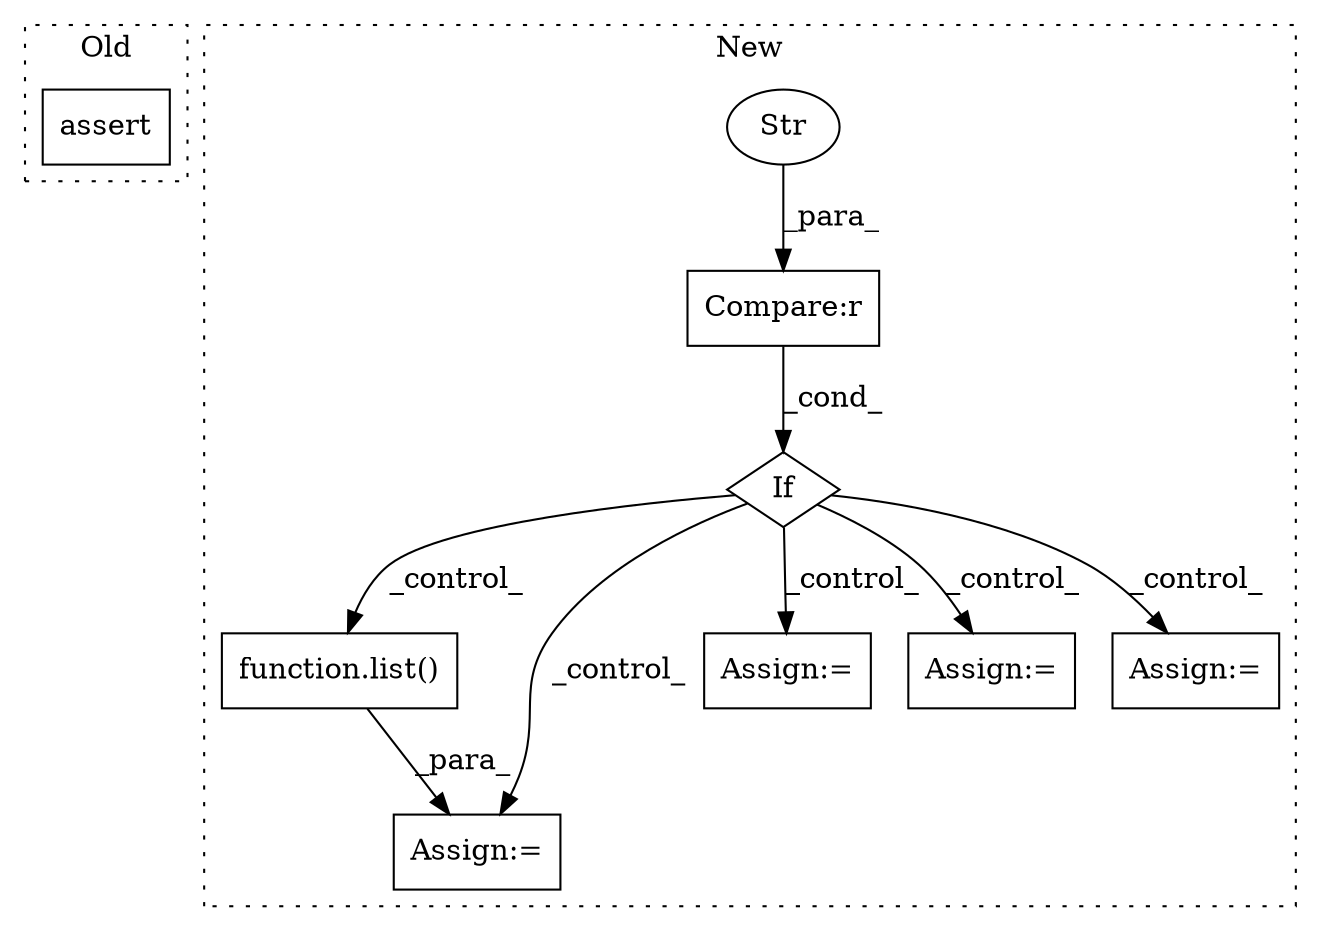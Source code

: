 digraph G {
subgraph cluster0 {
1 [label="assert" a="65" s="3070" l="7" shape="box"];
label = "Old";
style="dotted";
}
subgraph cluster1 {
2 [label="function.list()" a="75" s="5397,5413" l="5,1" shape="box"];
3 [label="Assign:=" a="68" s="5394" l="3" shape="box"];
4 [label="If" a="96" s="5149" l="3" shape="diamond"];
5 [label="Assign:=" a="68" s="5272" l="3" shape="box"];
6 [label="Assign:=" a="68" s="5452" l="3" shape="box"];
7 [label="Compare:r" a="40" s="5152" l="16" shape="box"];
8 [label="Str" a="66" s="5163" l="5" shape="ellipse"];
9 [label="Assign:=" a="68" s="5232" l="3" shape="box"];
label = "New";
style="dotted";
}
2 -> 3 [label="_para_"];
4 -> 9 [label="_control_"];
4 -> 6 [label="_control_"];
4 -> 5 [label="_control_"];
4 -> 3 [label="_control_"];
4 -> 2 [label="_control_"];
7 -> 4 [label="_cond_"];
8 -> 7 [label="_para_"];
}